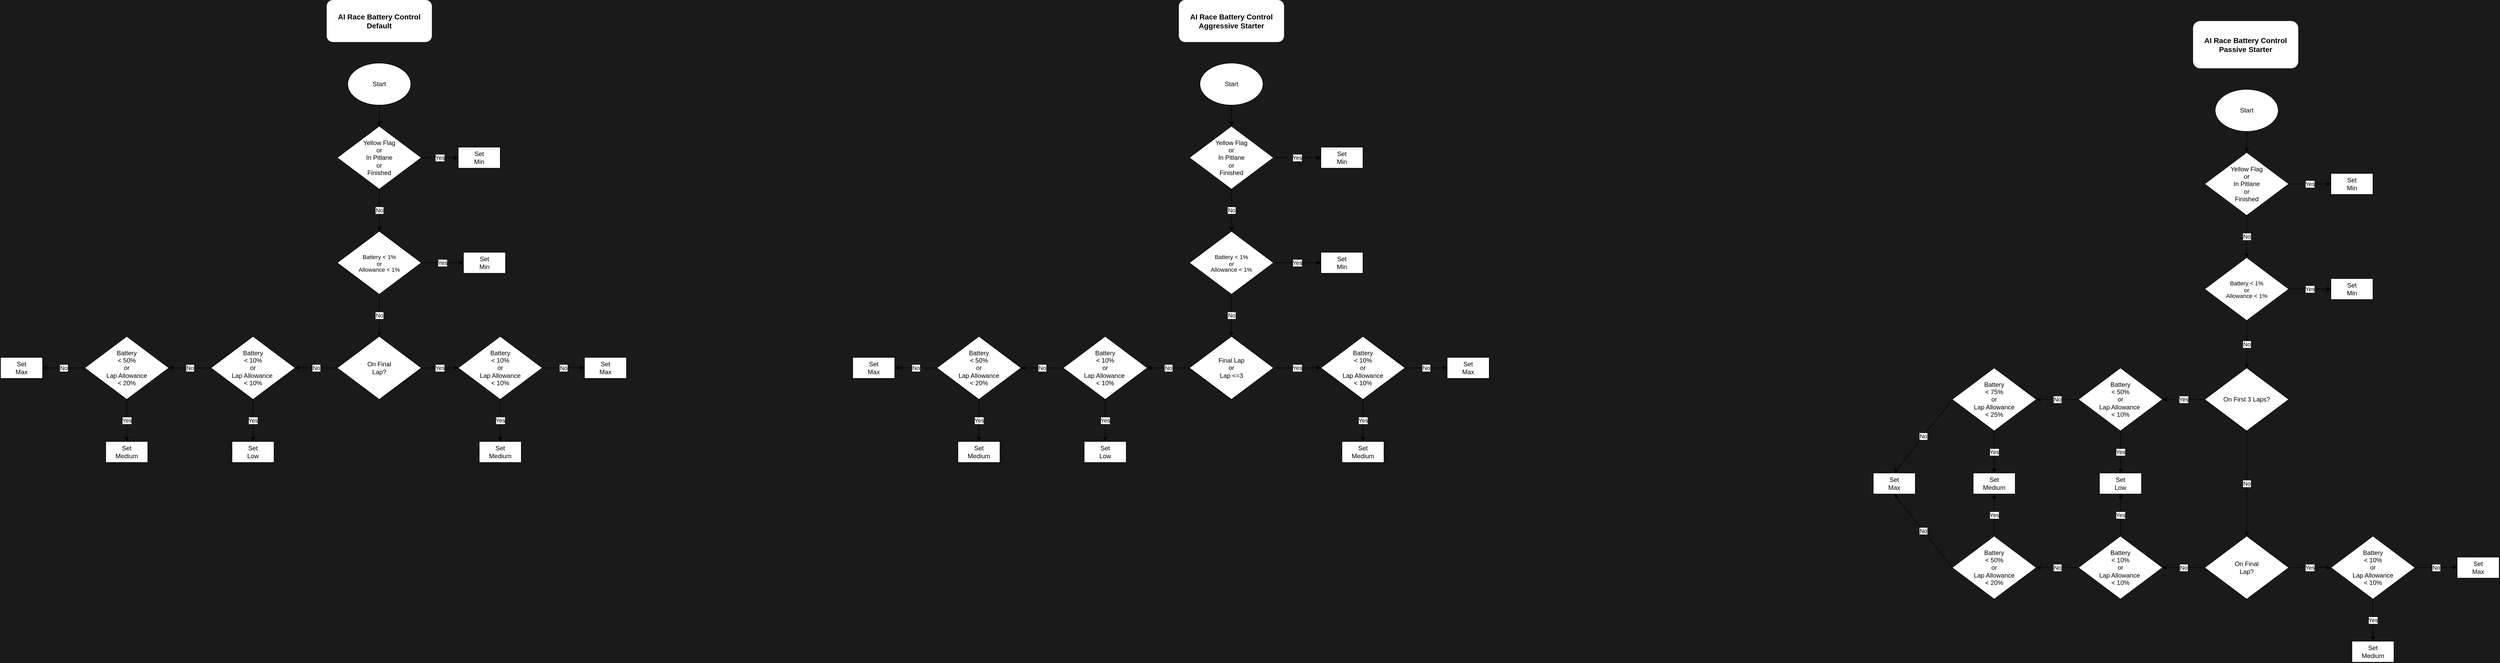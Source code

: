 <mxfile>
    <diagram id="C5RBs43oDa-KdzZeNtuy" name="Page-1">
        <mxGraphModel dx="3075" dy="1355" grid="1" gridSize="10" guides="1" tooltips="1" connect="1" arrows="1" fold="1" page="0" pageScale="1" pageWidth="1169" pageHeight="827" background="#1A1A1A" math="0" shadow="0">
            <root>
                <mxCell id="WIyWlLk6GJQsqaUBKTNV-0"/>
                <mxCell id="WIyWlLk6GJQsqaUBKTNV-1" parent="WIyWlLk6GJQsqaUBKTNV-0"/>
                <mxCell id="2lRlpsGCmLpTugyDsQbw-4" value="Yes" style="edgeStyle=orthogonalEdgeStyle;rounded=0;orthogonalLoop=1;jettySize=auto;html=1;" parent="WIyWlLk6GJQsqaUBKTNV-1" source="2lRlpsGCmLpTugyDsQbw-0" target="2lRlpsGCmLpTugyDsQbw-3" edge="1">
                    <mxGeometry relative="1" as="geometry"/>
                </mxCell>
                <mxCell id="2lRlpsGCmLpTugyDsQbw-6" value="No" style="edgeStyle=orthogonalEdgeStyle;rounded=0;orthogonalLoop=1;jettySize=auto;html=1;entryX=0.5;entryY=0;entryDx=0;entryDy=0;verticalAlign=middle;" parent="WIyWlLk6GJQsqaUBKTNV-1" source="2lRlpsGCmLpTugyDsQbw-0" target="12" edge="1">
                    <mxGeometry relative="1" as="geometry"/>
                </mxCell>
                <mxCell id="2lRlpsGCmLpTugyDsQbw-0" value="Yellow Flag&lt;div&gt;or&lt;/div&gt;&lt;div&gt;In Pitlane&lt;/div&gt;&lt;div&gt;or&lt;/div&gt;&lt;div&gt;Finished&lt;/div&gt;" style="rhombus;whiteSpace=wrap;html=1;" parent="WIyWlLk6GJQsqaUBKTNV-1" vertex="1">
                    <mxGeometry x="-710" y="220" width="160" height="120" as="geometry"/>
                </mxCell>
                <mxCell id="2lRlpsGCmLpTugyDsQbw-1" value="AI Race Battery Control&lt;div style=&quot;font-size: 14px;&quot;&gt;Default&lt;/div&gt;" style="text;html=1;align=center;verticalAlign=middle;whiteSpace=wrap;rounded=1;fontStyle=1;fontSize=14;horizontal=1;fillColor=default;glass=0;shadow=0;" parent="WIyWlLk6GJQsqaUBKTNV-1" vertex="1">
                    <mxGeometry x="-730" y="-20" width="200" height="80" as="geometry"/>
                </mxCell>
                <mxCell id="2lRlpsGCmLpTugyDsQbw-3" value="Set&lt;div&gt;Min&lt;/div&gt;" style="whiteSpace=wrap;html=1;" parent="WIyWlLk6GJQsqaUBKTNV-1" vertex="1">
                    <mxGeometry x="-480" y="260" width="80" height="40" as="geometry"/>
                </mxCell>
                <mxCell id="18" value="No" style="edgeStyle=none;html=1;exitX=0;exitY=0.5;exitDx=0;exitDy=0;entryX=1;entryY=0.5;entryDx=0;entryDy=0;fontSize=11;" edge="1" parent="WIyWlLk6GJQsqaUBKTNV-1" source="2lRlpsGCmLpTugyDsQbw-5" target="2lRlpsGCmLpTugyDsQbw-19">
                    <mxGeometry relative="1" as="geometry">
                        <mxPoint x="-770" y="680" as="targetPoint"/>
                    </mxGeometry>
                </mxCell>
                <mxCell id="20" value="Yes" style="edgeStyle=none;html=1;exitX=1;exitY=0.5;exitDx=0;exitDy=0;entryX=0;entryY=0.5;entryDx=0;entryDy=0;fontSize=11;" edge="1" parent="WIyWlLk6GJQsqaUBKTNV-1" source="2lRlpsGCmLpTugyDsQbw-5" target="2lRlpsGCmLpTugyDsQbw-11">
                    <mxGeometry relative="1" as="geometry"/>
                </mxCell>
                <mxCell id="2lRlpsGCmLpTugyDsQbw-5" value="On Final&lt;div&gt;Lap?&lt;/div&gt;" style="rhombus;whiteSpace=wrap;html=1;" parent="WIyWlLk6GJQsqaUBKTNV-1" vertex="1">
                    <mxGeometry x="-710" y="620" width="160" height="120" as="geometry"/>
                </mxCell>
                <mxCell id="2lRlpsGCmLpTugyDsQbw-14" value="Yes" style="edgeStyle=orthogonalEdgeStyle;rounded=0;orthogonalLoop=1;jettySize=auto;html=1;" parent="WIyWlLk6GJQsqaUBKTNV-1" source="2lRlpsGCmLpTugyDsQbw-11" target="2lRlpsGCmLpTugyDsQbw-13" edge="1">
                    <mxGeometry relative="1" as="geometry">
                        <mxPoint as="offset"/>
                    </mxGeometry>
                </mxCell>
                <mxCell id="2lRlpsGCmLpTugyDsQbw-16" value="No" style="edgeStyle=orthogonalEdgeStyle;rounded=0;orthogonalLoop=1;jettySize=auto;html=1;" parent="WIyWlLk6GJQsqaUBKTNV-1" source="2lRlpsGCmLpTugyDsQbw-11" target="2lRlpsGCmLpTugyDsQbw-15" edge="1">
                    <mxGeometry relative="1" as="geometry"/>
                </mxCell>
                <mxCell id="2lRlpsGCmLpTugyDsQbw-11" value="Battery&lt;div&gt;&amp;lt; 10%&lt;/div&gt;&lt;div&gt;or&lt;/div&gt;&lt;div&gt;Lap Allowance&lt;/div&gt;&lt;div&gt;&amp;lt; 10%&lt;/div&gt;" style="rhombus;whiteSpace=wrap;html=1;" parent="WIyWlLk6GJQsqaUBKTNV-1" vertex="1">
                    <mxGeometry x="-480" y="620" width="160" height="120" as="geometry"/>
                </mxCell>
                <mxCell id="2lRlpsGCmLpTugyDsQbw-13" value="Set&lt;div&gt;Medium&lt;/div&gt;" style="whiteSpace=wrap;html=1;" parent="WIyWlLk6GJQsqaUBKTNV-1" vertex="1">
                    <mxGeometry x="-440" y="820" width="80" height="40" as="geometry"/>
                </mxCell>
                <mxCell id="2lRlpsGCmLpTugyDsQbw-15" value="Set&lt;div&gt;Max&lt;/div&gt;" style="whiteSpace=wrap;html=1;" parent="WIyWlLk6GJQsqaUBKTNV-1" vertex="1">
                    <mxGeometry x="-240" y="660" width="80" height="40" as="geometry"/>
                </mxCell>
                <mxCell id="2lRlpsGCmLpTugyDsQbw-17" value="Yes" style="edgeStyle=orthogonalEdgeStyle;rounded=0;orthogonalLoop=1;jettySize=auto;html=1;exitX=0.5;exitY=1;exitDx=0;exitDy=0;" parent="WIyWlLk6GJQsqaUBKTNV-1" source="2lRlpsGCmLpTugyDsQbw-19" target="2lRlpsGCmLpTugyDsQbw-20" edge="1">
                    <mxGeometry relative="1" as="geometry">
                        <mxPoint x="-870" y="740" as="sourcePoint"/>
                    </mxGeometry>
                </mxCell>
                <mxCell id="2lRlpsGCmLpTugyDsQbw-18" value="No" style="edgeStyle=orthogonalEdgeStyle;rounded=0;orthogonalLoop=1;jettySize=auto;html=1;" parent="WIyWlLk6GJQsqaUBKTNV-1" source="2lRlpsGCmLpTugyDsQbw-19" target="2lRlpsGCmLpTugyDsQbw-23" edge="1">
                    <mxGeometry relative="1" as="geometry"/>
                </mxCell>
                <mxCell id="2lRlpsGCmLpTugyDsQbw-19" value="Battery&lt;div&gt;&amp;lt; 10%&lt;/div&gt;&lt;div&gt;or&lt;/div&gt;&lt;div&gt;Lap Allowance&amp;nbsp;&lt;/div&gt;&lt;div&gt;&amp;lt; 10%&lt;/div&gt;" style="rhombus;whiteSpace=wrap;html=1;" parent="WIyWlLk6GJQsqaUBKTNV-1" vertex="1">
                    <mxGeometry x="-950" y="620" width="160" height="120" as="geometry"/>
                </mxCell>
                <mxCell id="2lRlpsGCmLpTugyDsQbw-20" value="Set&lt;div&gt;Low&lt;/div&gt;" style="whiteSpace=wrap;html=1;" parent="WIyWlLk6GJQsqaUBKTNV-1" vertex="1">
                    <mxGeometry x="-910" y="820" width="80" height="40" as="geometry"/>
                </mxCell>
                <mxCell id="2lRlpsGCmLpTugyDsQbw-21" value="Yes" style="edgeStyle=orthogonalEdgeStyle;rounded=0;orthogonalLoop=1;jettySize=auto;html=1;" parent="WIyWlLk6GJQsqaUBKTNV-1" source="2lRlpsGCmLpTugyDsQbw-23" target="2lRlpsGCmLpTugyDsQbw-24" edge="1">
                    <mxGeometry relative="1" as="geometry"/>
                </mxCell>
                <mxCell id="2lRlpsGCmLpTugyDsQbw-22" value="No" style="edgeStyle=orthogonalEdgeStyle;rounded=0;orthogonalLoop=1;jettySize=auto;html=1;" parent="WIyWlLk6GJQsqaUBKTNV-1" source="2lRlpsGCmLpTugyDsQbw-23" target="2lRlpsGCmLpTugyDsQbw-25" edge="1">
                    <mxGeometry relative="1" as="geometry"/>
                </mxCell>
                <mxCell id="2lRlpsGCmLpTugyDsQbw-23" value="Battery&lt;div&gt;&amp;lt; 50%&lt;/div&gt;&lt;div&gt;or&lt;/div&gt;&lt;div&gt;Lap Allowance&lt;/div&gt;&lt;div&gt;&amp;lt; 20%&lt;/div&gt;" style="rhombus;whiteSpace=wrap;html=1;" parent="WIyWlLk6GJQsqaUBKTNV-1" vertex="1">
                    <mxGeometry x="-1190" y="620" width="160" height="120" as="geometry"/>
                </mxCell>
                <mxCell id="2lRlpsGCmLpTugyDsQbw-24" value="Set&lt;div&gt;Medium&lt;/div&gt;" style="whiteSpace=wrap;html=1;" parent="WIyWlLk6GJQsqaUBKTNV-1" vertex="1">
                    <mxGeometry x="-1150" y="820" width="80" height="40" as="geometry"/>
                </mxCell>
                <mxCell id="2lRlpsGCmLpTugyDsQbw-25" value="Set&lt;div&gt;Max&lt;/div&gt;" style="whiteSpace=wrap;html=1;" parent="WIyWlLk6GJQsqaUBKTNV-1" vertex="1">
                    <mxGeometry x="-1350" y="660" width="80" height="40" as="geometry"/>
                </mxCell>
                <mxCell id="2lRlpsGCmLpTugyDsQbw-28" style="edgeStyle=orthogonalEdgeStyle;rounded=0;orthogonalLoop=1;jettySize=auto;html=1;exitX=0.5;exitY=1;exitDx=0;exitDy=0;entryX=0.5;entryY=0;entryDx=0;entryDy=0;" parent="WIyWlLk6GJQsqaUBKTNV-1" source="2lRlpsGCmLpTugyDsQbw-27" target="2lRlpsGCmLpTugyDsQbw-0" edge="1">
                    <mxGeometry relative="1" as="geometry"/>
                </mxCell>
                <mxCell id="2lRlpsGCmLpTugyDsQbw-27" value="Start" style="ellipse;whiteSpace=wrap;html=1;" parent="WIyWlLk6GJQsqaUBKTNV-1" vertex="1">
                    <mxGeometry x="-690" y="100" width="120" height="80" as="geometry"/>
                </mxCell>
                <mxCell id="2lRlpsGCmLpTugyDsQbw-32" value="AI Race Battery Control&lt;div style=&quot;font-size: 14px;&quot;&gt;Aggressive Starter&lt;/div&gt;" style="text;html=1;align=center;verticalAlign=middle;whiteSpace=wrap;rounded=1;fontStyle=1;fontSize=14;horizontal=1;fillColor=default;" parent="WIyWlLk6GJQsqaUBKTNV-1" vertex="1">
                    <mxGeometry x="890" y="-20" width="200" height="80" as="geometry"/>
                </mxCell>
                <mxCell id="2lRlpsGCmLpTugyDsQbw-60" value="AI Race Battery Control&lt;div style=&quot;font-size: 14px;&quot;&gt;Passive Starter&lt;/div&gt;" style="text;html=1;align=center;verticalAlign=middle;whiteSpace=wrap;rounded=1;fontStyle=1;fontSize=14;horizontal=1;fillColor=default;" parent="WIyWlLk6GJQsqaUBKTNV-1" vertex="1">
                    <mxGeometry x="2818" y="20" width="200" height="90" as="geometry"/>
                </mxCell>
                <mxCell id="13" value="No" style="edgeStyle=none;html=1;exitX=0.5;exitY=1;exitDx=0;exitDy=0;entryX=0.5;entryY=0;entryDx=0;entryDy=0;fontSize=11;" edge="1" parent="WIyWlLk6GJQsqaUBKTNV-1" source="12" target="2lRlpsGCmLpTugyDsQbw-5">
                    <mxGeometry relative="1" as="geometry"/>
                </mxCell>
                <mxCell id="17" value="Yes" style="edgeStyle=none;html=1;fontSize=11;entryX=0;entryY=0.5;entryDx=0;entryDy=0;" edge="1" parent="WIyWlLk6GJQsqaUBKTNV-1" source="12" target="16">
                    <mxGeometry relative="1" as="geometry">
                        <mxPoint x="-490" y="480" as="targetPoint"/>
                    </mxGeometry>
                </mxCell>
                <mxCell id="12" value="&lt;font style=&quot;font-size: 11px;&quot;&gt;Battery&amp;nbsp;&lt;span style=&quot;background-color: initial;&quot;&gt;&amp;lt; 1%&lt;/span&gt;&lt;br&gt;&lt;/font&gt;&lt;div style=&quot;line-height: 100%; font-size: 11px;&quot;&gt;&lt;font style=&quot;font-size: 11px;&quot;&gt;or&lt;/font&gt;&lt;/div&gt;&lt;div style=&quot;line-height: 100%; font-size: 11px;&quot;&gt;&lt;font style=&quot;font-size: 11px;&quot;&gt;Allowance&amp;nbsp;&lt;span style=&quot;background-color: initial;&quot;&gt;&amp;lt; 1%&lt;/span&gt;&lt;/font&gt;&lt;/div&gt;" style="rhombus;whiteSpace=wrap;html=1;spacing=0;" vertex="1" parent="WIyWlLk6GJQsqaUBKTNV-1">
                    <mxGeometry x="-710" y="420" width="160" height="120" as="geometry"/>
                </mxCell>
                <mxCell id="16" value="Set &lt;br&gt;Min" style="whiteSpace=wrap;html=1;spacing=0;" vertex="1" parent="WIyWlLk6GJQsqaUBKTNV-1">
                    <mxGeometry x="-470" y="460" width="80" height="40" as="geometry"/>
                </mxCell>
                <mxCell id="21" value="Yes" style="edgeStyle=orthogonalEdgeStyle;rounded=0;orthogonalLoop=1;jettySize=auto;html=1;" edge="1" parent="WIyWlLk6GJQsqaUBKTNV-1" source="23" target="24">
                    <mxGeometry relative="1" as="geometry"/>
                </mxCell>
                <mxCell id="22" value="No" style="edgeStyle=orthogonalEdgeStyle;rounded=0;orthogonalLoop=1;jettySize=auto;html=1;entryX=0.5;entryY=0;entryDx=0;entryDy=0;verticalAlign=middle;" edge="1" parent="WIyWlLk6GJQsqaUBKTNV-1" source="23" target="46">
                    <mxGeometry relative="1" as="geometry"/>
                </mxCell>
                <mxCell id="23" value="Yellow Flag&lt;div&gt;or&lt;/div&gt;&lt;div&gt;In Pitlane&lt;/div&gt;&lt;div&gt;or&lt;/div&gt;&lt;div&gt;Finished&lt;/div&gt;" style="rhombus;whiteSpace=wrap;html=1;" vertex="1" parent="WIyWlLk6GJQsqaUBKTNV-1">
                    <mxGeometry x="910" y="220" width="160" height="120" as="geometry"/>
                </mxCell>
                <mxCell id="24" value="Set&lt;div&gt;Min&lt;/div&gt;" style="whiteSpace=wrap;html=1;" vertex="1" parent="WIyWlLk6GJQsqaUBKTNV-1">
                    <mxGeometry x="1160" y="260" width="80" height="40" as="geometry"/>
                </mxCell>
                <mxCell id="25" value="No" style="edgeStyle=none;html=1;exitX=0;exitY=0.5;exitDx=0;exitDy=0;entryX=1;entryY=0.5;entryDx=0;entryDy=0;fontSize=11;" edge="1" parent="WIyWlLk6GJQsqaUBKTNV-1" source="27" target="35">
                    <mxGeometry relative="1" as="geometry">
                        <mxPoint x="850" y="680" as="targetPoint"/>
                    </mxGeometry>
                </mxCell>
                <mxCell id="26" value="Yes" style="edgeStyle=none;html=1;exitX=1;exitY=0.5;exitDx=0;exitDy=0;entryX=0;entryY=0.5;entryDx=0;entryDy=0;fontSize=11;" edge="1" parent="WIyWlLk6GJQsqaUBKTNV-1" source="27" target="30">
                    <mxGeometry relative="1" as="geometry"/>
                </mxCell>
                <mxCell id="27" value="Final&amp;nbsp;&lt;span style=&quot;background-color: initial;&quot;&gt;Lap&lt;br&gt;&lt;/span&gt;or&lt;br&gt;Lap &amp;lt;=3" style="rhombus;whiteSpace=wrap;html=1;" vertex="1" parent="WIyWlLk6GJQsqaUBKTNV-1">
                    <mxGeometry x="910" y="620" width="160" height="120" as="geometry"/>
                </mxCell>
                <mxCell id="28" value="Yes" style="edgeStyle=orthogonalEdgeStyle;rounded=0;orthogonalLoop=1;jettySize=auto;html=1;" edge="1" parent="WIyWlLk6GJQsqaUBKTNV-1" source="30" target="31">
                    <mxGeometry relative="1" as="geometry">
                        <mxPoint as="offset"/>
                    </mxGeometry>
                </mxCell>
                <mxCell id="29" value="No" style="edgeStyle=orthogonalEdgeStyle;rounded=0;orthogonalLoop=1;jettySize=auto;html=1;" edge="1" parent="WIyWlLk6GJQsqaUBKTNV-1" source="30" target="32">
                    <mxGeometry relative="1" as="geometry"/>
                </mxCell>
                <mxCell id="30" value="Battery&lt;div&gt;&amp;lt; 10%&lt;/div&gt;&lt;div&gt;or&lt;/div&gt;&lt;div&gt;Lap Allowance&lt;/div&gt;&lt;div&gt;&amp;lt; 10%&lt;/div&gt;" style="rhombus;whiteSpace=wrap;html=1;" vertex="1" parent="WIyWlLk6GJQsqaUBKTNV-1">
                    <mxGeometry x="1160" y="620" width="160" height="120" as="geometry"/>
                </mxCell>
                <mxCell id="31" value="Set&lt;div&gt;Medium&lt;/div&gt;" style="whiteSpace=wrap;html=1;" vertex="1" parent="WIyWlLk6GJQsqaUBKTNV-1">
                    <mxGeometry x="1200" y="820" width="80" height="40" as="geometry"/>
                </mxCell>
                <mxCell id="32" value="Set&lt;div&gt;Max&lt;/div&gt;" style="whiteSpace=wrap;html=1;" vertex="1" parent="WIyWlLk6GJQsqaUBKTNV-1">
                    <mxGeometry x="1400" y="660" width="80" height="40" as="geometry"/>
                </mxCell>
                <mxCell id="33" value="Yes" style="edgeStyle=orthogonalEdgeStyle;rounded=0;orthogonalLoop=1;jettySize=auto;html=1;exitX=0.5;exitY=1;exitDx=0;exitDy=0;" edge="1" parent="WIyWlLk6GJQsqaUBKTNV-1" source="35" target="36">
                    <mxGeometry relative="1" as="geometry">
                        <mxPoint x="750" y="740" as="sourcePoint"/>
                    </mxGeometry>
                </mxCell>
                <mxCell id="34" value="No" style="edgeStyle=orthogonalEdgeStyle;rounded=0;orthogonalLoop=1;jettySize=auto;html=1;" edge="1" parent="WIyWlLk6GJQsqaUBKTNV-1" source="35" target="39">
                    <mxGeometry relative="1" as="geometry"/>
                </mxCell>
                <mxCell id="35" value="Battery&lt;div&gt;&amp;lt; 10%&lt;/div&gt;&lt;div&gt;or&lt;/div&gt;&lt;div&gt;Lap Allowance&amp;nbsp;&lt;/div&gt;&lt;div&gt;&amp;lt; 10%&lt;/div&gt;" style="rhombus;whiteSpace=wrap;html=1;" vertex="1" parent="WIyWlLk6GJQsqaUBKTNV-1">
                    <mxGeometry x="670" y="620" width="160" height="120" as="geometry"/>
                </mxCell>
                <mxCell id="36" value="Set&lt;div&gt;Low&lt;/div&gt;" style="whiteSpace=wrap;html=1;" vertex="1" parent="WIyWlLk6GJQsqaUBKTNV-1">
                    <mxGeometry x="710" y="820" width="80" height="40" as="geometry"/>
                </mxCell>
                <mxCell id="37" value="Yes" style="edgeStyle=orthogonalEdgeStyle;rounded=0;orthogonalLoop=1;jettySize=auto;html=1;" edge="1" parent="WIyWlLk6GJQsqaUBKTNV-1" source="39" target="40">
                    <mxGeometry relative="1" as="geometry"/>
                </mxCell>
                <mxCell id="38" value="No" style="edgeStyle=orthogonalEdgeStyle;rounded=0;orthogonalLoop=1;jettySize=auto;html=1;" edge="1" parent="WIyWlLk6GJQsqaUBKTNV-1" source="39" target="41">
                    <mxGeometry relative="1" as="geometry"/>
                </mxCell>
                <mxCell id="39" value="Battery&lt;div&gt;&amp;lt; 50%&lt;/div&gt;&lt;div&gt;or&lt;/div&gt;&lt;div&gt;Lap Allowance&lt;/div&gt;&lt;div&gt;&amp;lt; 20%&lt;/div&gt;" style="rhombus;whiteSpace=wrap;html=1;" vertex="1" parent="WIyWlLk6GJQsqaUBKTNV-1">
                    <mxGeometry x="430" y="620" width="160" height="120" as="geometry"/>
                </mxCell>
                <mxCell id="40" value="Set&lt;div&gt;Medium&lt;/div&gt;" style="whiteSpace=wrap;html=1;" vertex="1" parent="WIyWlLk6GJQsqaUBKTNV-1">
                    <mxGeometry x="470" y="820" width="80" height="40" as="geometry"/>
                </mxCell>
                <mxCell id="41" value="Set&lt;div&gt;Max&lt;/div&gt;" style="whiteSpace=wrap;html=1;" vertex="1" parent="WIyWlLk6GJQsqaUBKTNV-1">
                    <mxGeometry x="270" y="660" width="80" height="40" as="geometry"/>
                </mxCell>
                <mxCell id="42" style="edgeStyle=orthogonalEdgeStyle;rounded=0;orthogonalLoop=1;jettySize=auto;html=1;exitX=0.5;exitY=1;exitDx=0;exitDy=0;entryX=0.5;entryY=0;entryDx=0;entryDy=0;" edge="1" parent="WIyWlLk6GJQsqaUBKTNV-1" source="43" target="23">
                    <mxGeometry relative="1" as="geometry"/>
                </mxCell>
                <mxCell id="43" value="Start" style="ellipse;whiteSpace=wrap;html=1;" vertex="1" parent="WIyWlLk6GJQsqaUBKTNV-1">
                    <mxGeometry x="930" y="100" width="120" height="80" as="geometry"/>
                </mxCell>
                <mxCell id="44" value="No" style="edgeStyle=none;html=1;exitX=0.5;exitY=1;exitDx=0;exitDy=0;entryX=0.5;entryY=0;entryDx=0;entryDy=0;fontSize=11;" edge="1" parent="WIyWlLk6GJQsqaUBKTNV-1" source="46" target="27">
                    <mxGeometry relative="1" as="geometry"/>
                </mxCell>
                <mxCell id="45" value="Yes" style="edgeStyle=none;html=1;fontSize=11;entryX=0;entryY=0.5;entryDx=0;entryDy=0;" edge="1" parent="WIyWlLk6GJQsqaUBKTNV-1" source="46" target="47">
                    <mxGeometry relative="1" as="geometry">
                        <mxPoint x="1130" y="480" as="targetPoint"/>
                    </mxGeometry>
                </mxCell>
                <mxCell id="46" value="&lt;font style=&quot;font-size: 11px;&quot;&gt;Battery&amp;nbsp;&lt;span style=&quot;background-color: initial;&quot;&gt;&amp;lt; 1%&lt;/span&gt;&lt;br&gt;&lt;/font&gt;&lt;div style=&quot;line-height: 100%; font-size: 11px;&quot;&gt;&lt;font style=&quot;font-size: 11px;&quot;&gt;or&lt;/font&gt;&lt;/div&gt;&lt;div style=&quot;line-height: 100%; font-size: 11px;&quot;&gt;&lt;font style=&quot;font-size: 11px;&quot;&gt;Allowance&amp;nbsp;&lt;span style=&quot;background-color: initial;&quot;&gt;&amp;lt; 1%&lt;/span&gt;&lt;/font&gt;&lt;/div&gt;" style="rhombus;whiteSpace=wrap;html=1;spacing=0;" vertex="1" parent="WIyWlLk6GJQsqaUBKTNV-1">
                    <mxGeometry x="910" y="420" width="160" height="120" as="geometry"/>
                </mxCell>
                <mxCell id="47" value="Set &lt;br&gt;Min" style="whiteSpace=wrap;html=1;spacing=0;" vertex="1" parent="WIyWlLk6GJQsqaUBKTNV-1">
                    <mxGeometry x="1160" y="460" width="80" height="40" as="geometry"/>
                </mxCell>
                <mxCell id="48" value="Yes" style="edgeStyle=orthogonalEdgeStyle;rounded=0;orthogonalLoop=1;jettySize=auto;html=1;" edge="1" parent="WIyWlLk6GJQsqaUBKTNV-1" source="50" target="51">
                    <mxGeometry relative="1" as="geometry"/>
                </mxCell>
                <mxCell id="49" value="No" style="edgeStyle=orthogonalEdgeStyle;rounded=0;orthogonalLoop=1;jettySize=auto;html=1;entryX=0.5;entryY=0;entryDx=0;entryDy=0;verticalAlign=middle;" edge="1" parent="WIyWlLk6GJQsqaUBKTNV-1" source="50" target="73">
                    <mxGeometry relative="1" as="geometry"/>
                </mxCell>
                <mxCell id="50" value="Yellow Flag&lt;div&gt;or&lt;/div&gt;&lt;div&gt;In Pitlane&lt;/div&gt;&lt;div&gt;or&lt;/div&gt;&lt;div&gt;Finished&lt;/div&gt;" style="rhombus;whiteSpace=wrap;html=1;" vertex="1" parent="WIyWlLk6GJQsqaUBKTNV-1">
                    <mxGeometry x="2840" y="270" width="160" height="120" as="geometry"/>
                </mxCell>
                <mxCell id="51" value="Set&lt;div&gt;Min&lt;/div&gt;" style="whiteSpace=wrap;html=1;" vertex="1" parent="WIyWlLk6GJQsqaUBKTNV-1">
                    <mxGeometry x="3080" y="310" width="80" height="40" as="geometry"/>
                </mxCell>
                <mxCell id="52" value="No" style="edgeStyle=none;html=1;exitX=0;exitY=0.5;exitDx=0;exitDy=0;entryX=1;entryY=0.5;entryDx=0;entryDy=0;fontSize=11;" edge="1" parent="WIyWlLk6GJQsqaUBKTNV-1" source="54" target="62">
                    <mxGeometry relative="1" as="geometry">
                        <mxPoint x="2780" y="1060" as="targetPoint"/>
                    </mxGeometry>
                </mxCell>
                <mxCell id="53" value="Yes" style="edgeStyle=none;html=1;exitX=1;exitY=0.5;exitDx=0;exitDy=0;entryX=0;entryY=0.5;entryDx=0;entryDy=0;fontSize=11;" edge="1" parent="WIyWlLk6GJQsqaUBKTNV-1" source="54" target="57">
                    <mxGeometry relative="1" as="geometry"/>
                </mxCell>
                <mxCell id="54" value="On Final&lt;div&gt;Lap?&lt;/div&gt;" style="rhombus;whiteSpace=wrap;html=1;" vertex="1" parent="WIyWlLk6GJQsqaUBKTNV-1">
                    <mxGeometry x="2840" y="1000" width="160" height="120" as="geometry"/>
                </mxCell>
                <mxCell id="55" value="Yes" style="edgeStyle=orthogonalEdgeStyle;rounded=0;orthogonalLoop=1;jettySize=auto;html=1;" edge="1" parent="WIyWlLk6GJQsqaUBKTNV-1" source="57" target="58">
                    <mxGeometry relative="1" as="geometry">
                        <mxPoint as="offset"/>
                    </mxGeometry>
                </mxCell>
                <mxCell id="56" value="No" style="edgeStyle=orthogonalEdgeStyle;rounded=0;orthogonalLoop=1;jettySize=auto;html=1;" edge="1" parent="WIyWlLk6GJQsqaUBKTNV-1" source="57" target="59">
                    <mxGeometry relative="1" as="geometry"/>
                </mxCell>
                <mxCell id="57" value="Battery&lt;div&gt;&amp;lt; 10%&lt;/div&gt;&lt;div&gt;or&lt;/div&gt;&lt;div&gt;Lap Allowance&lt;/div&gt;&lt;div&gt;&amp;lt; 10%&lt;/div&gt;" style="rhombus;whiteSpace=wrap;html=1;" vertex="1" parent="WIyWlLk6GJQsqaUBKTNV-1">
                    <mxGeometry x="3080" y="1000" width="160" height="120" as="geometry"/>
                </mxCell>
                <mxCell id="58" value="Set&lt;div&gt;Medium&lt;/div&gt;" style="whiteSpace=wrap;html=1;" vertex="1" parent="WIyWlLk6GJQsqaUBKTNV-1">
                    <mxGeometry x="3120" y="1200" width="80" height="40" as="geometry"/>
                </mxCell>
                <mxCell id="59" value="Set&lt;div&gt;Max&lt;/div&gt;" style="whiteSpace=wrap;html=1;" vertex="1" parent="WIyWlLk6GJQsqaUBKTNV-1">
                    <mxGeometry x="3320" y="1040" width="80" height="40" as="geometry"/>
                </mxCell>
                <mxCell id="61" value="No" style="edgeStyle=orthogonalEdgeStyle;rounded=0;orthogonalLoop=1;jettySize=auto;html=1;" edge="1" parent="WIyWlLk6GJQsqaUBKTNV-1" source="62" target="66">
                    <mxGeometry relative="1" as="geometry"/>
                </mxCell>
                <mxCell id="89" value="Yes" style="edgeStyle=none;html=1;exitX=0.5;exitY=0;exitDx=0;exitDy=0;entryX=0.5;entryY=1;entryDx=0;entryDy=0;fontSize=11;" edge="1" parent="WIyWlLk6GJQsqaUBKTNV-1" source="62" target="80">
                    <mxGeometry relative="1" as="geometry"/>
                </mxCell>
                <mxCell id="62" value="Battery&lt;div&gt;&amp;lt; 10%&lt;/div&gt;&lt;div&gt;or&lt;/div&gt;&lt;div&gt;Lap Allowance&amp;nbsp;&lt;/div&gt;&lt;div&gt;&amp;lt; 10%&lt;/div&gt;" style="rhombus;whiteSpace=wrap;html=1;" vertex="1" parent="WIyWlLk6GJQsqaUBKTNV-1">
                    <mxGeometry x="2600" y="1000" width="160" height="120" as="geometry"/>
                </mxCell>
                <mxCell id="90" value="Yes" style="edgeStyle=none;html=1;exitX=0.5;exitY=0;exitDx=0;exitDy=0;entryX=0.5;entryY=1;entryDx=0;entryDy=0;fontSize=11;" edge="1" parent="WIyWlLk6GJQsqaUBKTNV-1" source="66" target="84">
                    <mxGeometry relative="1" as="geometry"/>
                </mxCell>
                <mxCell id="94" value="No" style="edgeStyle=none;html=1;exitX=0;exitY=0.5;exitDx=0;exitDy=0;entryX=0.5;entryY=1;entryDx=0;entryDy=0;fontSize=11;" edge="1" parent="WIyWlLk6GJQsqaUBKTNV-1" source="66" target="68">
                    <mxGeometry relative="1" as="geometry"/>
                </mxCell>
                <mxCell id="66" value="Battery&lt;div&gt;&amp;lt; 50%&lt;/div&gt;&lt;div&gt;or&lt;/div&gt;&lt;div&gt;Lap Allowance&lt;/div&gt;&lt;div&gt;&amp;lt; 20%&lt;/div&gt;" style="rhombus;whiteSpace=wrap;html=1;" vertex="1" parent="WIyWlLk6GJQsqaUBKTNV-1">
                    <mxGeometry x="2360" y="1000" width="160" height="120" as="geometry"/>
                </mxCell>
                <mxCell id="68" value="Set&lt;div&gt;Max&lt;/div&gt;" style="whiteSpace=wrap;html=1;" vertex="1" parent="WIyWlLk6GJQsqaUBKTNV-1">
                    <mxGeometry x="2210" y="880" width="80" height="40" as="geometry"/>
                </mxCell>
                <mxCell id="69" style="edgeStyle=orthogonalEdgeStyle;rounded=0;orthogonalLoop=1;jettySize=auto;html=1;exitX=0.5;exitY=1;exitDx=0;exitDy=0;entryX=0.5;entryY=0;entryDx=0;entryDy=0;" edge="1" parent="WIyWlLk6GJQsqaUBKTNV-1" source="70" target="50">
                    <mxGeometry relative="1" as="geometry"/>
                </mxCell>
                <mxCell id="70" value="Start" style="ellipse;whiteSpace=wrap;html=1;" vertex="1" parent="WIyWlLk6GJQsqaUBKTNV-1">
                    <mxGeometry x="2860" y="150" width="120" height="80" as="geometry"/>
                </mxCell>
                <mxCell id="72" value="Yes" style="edgeStyle=none;html=1;fontSize=11;entryX=0;entryY=0.5;entryDx=0;entryDy=0;" edge="1" parent="WIyWlLk6GJQsqaUBKTNV-1" source="73" target="74">
                    <mxGeometry relative="1" as="geometry">
                        <mxPoint x="3060" y="530" as="targetPoint"/>
                    </mxGeometry>
                </mxCell>
                <mxCell id="86" value="No" style="edgeStyle=none;html=1;exitX=0.5;exitY=1;exitDx=0;exitDy=0;entryX=0.5;entryY=0;entryDx=0;entryDy=0;fontSize=11;" edge="1" parent="WIyWlLk6GJQsqaUBKTNV-1" source="73" target="76">
                    <mxGeometry relative="1" as="geometry"/>
                </mxCell>
                <mxCell id="73" value="&lt;font style=&quot;font-size: 11px;&quot;&gt;Battery&amp;nbsp;&lt;span style=&quot;background-color: initial;&quot;&gt;&amp;lt; 1%&lt;/span&gt;&lt;br&gt;&lt;/font&gt;&lt;div style=&quot;line-height: 100%; font-size: 11px;&quot;&gt;&lt;font style=&quot;font-size: 11px;&quot;&gt;or&lt;/font&gt;&lt;/div&gt;&lt;div style=&quot;line-height: 100%; font-size: 11px;&quot;&gt;&lt;font style=&quot;font-size: 11px;&quot;&gt;Allowance&amp;nbsp;&lt;span style=&quot;background-color: initial;&quot;&gt;&amp;lt; 1%&lt;/span&gt;&lt;/font&gt;&lt;/div&gt;" style="rhombus;whiteSpace=wrap;html=1;spacing=0;" vertex="1" parent="WIyWlLk6GJQsqaUBKTNV-1">
                    <mxGeometry x="2840" y="470" width="160" height="120" as="geometry"/>
                </mxCell>
                <mxCell id="74" value="Set &lt;br&gt;Min" style="whiteSpace=wrap;html=1;spacing=0;" vertex="1" parent="WIyWlLk6GJQsqaUBKTNV-1">
                    <mxGeometry x="3080" y="510" width="80" height="40" as="geometry"/>
                </mxCell>
                <mxCell id="75" value="Yes" style="edgeStyle=none;html=1;exitX=0;exitY=0.5;exitDx=0;exitDy=0;entryX=1;entryY=0.5;entryDx=0;entryDy=0;fontSize=11;" edge="1" parent="WIyWlLk6GJQsqaUBKTNV-1" source="76" target="79">
                    <mxGeometry relative="1" as="geometry">
                        <mxPoint x="2780" y="740" as="targetPoint"/>
                    </mxGeometry>
                </mxCell>
                <mxCell id="87" value="No" style="edgeStyle=none;html=1;exitX=0.5;exitY=1;exitDx=0;exitDy=0;entryX=0.5;entryY=0;entryDx=0;entryDy=0;fontSize=11;" edge="1" parent="WIyWlLk6GJQsqaUBKTNV-1" source="76" target="54">
                    <mxGeometry relative="1" as="geometry"/>
                </mxCell>
                <mxCell id="76" value="On First 3 Laps&lt;span style=&quot;background-color: initial;&quot;&gt;?&lt;/span&gt;" style="rhombus;whiteSpace=wrap;html=1;" vertex="1" parent="WIyWlLk6GJQsqaUBKTNV-1">
                    <mxGeometry x="2840" y="680" width="160" height="120" as="geometry"/>
                </mxCell>
                <mxCell id="78" value="No" style="edgeStyle=orthogonalEdgeStyle;rounded=0;orthogonalLoop=1;jettySize=auto;html=1;" edge="1" parent="WIyWlLk6GJQsqaUBKTNV-1" source="79" target="83">
                    <mxGeometry relative="1" as="geometry"/>
                </mxCell>
                <mxCell id="88" value="Yes" style="edgeStyle=none;html=1;exitX=0.5;exitY=1;exitDx=0;exitDy=0;entryX=0.5;entryY=0;entryDx=0;entryDy=0;fontSize=11;" edge="1" parent="WIyWlLk6GJQsqaUBKTNV-1" source="79" target="80">
                    <mxGeometry relative="1" as="geometry"/>
                </mxCell>
                <mxCell id="79" value="Battery&lt;div&gt;&amp;lt; 50%&lt;/div&gt;&lt;div&gt;or&lt;/div&gt;&lt;div&gt;Lap Allowance&amp;nbsp;&lt;/div&gt;&lt;div&gt;&amp;lt; 10%&lt;/div&gt;" style="rhombus;whiteSpace=wrap;html=1;" vertex="1" parent="WIyWlLk6GJQsqaUBKTNV-1">
                    <mxGeometry x="2600" y="680" width="160" height="120" as="geometry"/>
                </mxCell>
                <mxCell id="80" value="Set&lt;div&gt;Low&lt;/div&gt;" style="whiteSpace=wrap;html=1;" vertex="1" parent="WIyWlLk6GJQsqaUBKTNV-1">
                    <mxGeometry x="2640" y="880" width="80" height="40" as="geometry"/>
                </mxCell>
                <mxCell id="81" value="Yes" style="edgeStyle=orthogonalEdgeStyle;rounded=0;orthogonalLoop=1;jettySize=auto;html=1;" edge="1" parent="WIyWlLk6GJQsqaUBKTNV-1" source="83" target="84">
                    <mxGeometry relative="1" as="geometry"/>
                </mxCell>
                <mxCell id="91" value="No" style="edgeStyle=none;html=1;exitX=0;exitY=0.5;exitDx=0;exitDy=0;entryX=0.5;entryY=0;entryDx=0;entryDy=0;fontSize=11;" edge="1" parent="WIyWlLk6GJQsqaUBKTNV-1" source="83" target="68">
                    <mxGeometry relative="1" as="geometry"/>
                </mxCell>
                <mxCell id="83" value="Battery&lt;div&gt;&amp;lt; 75%&lt;/div&gt;&lt;div&gt;or&lt;/div&gt;&lt;div&gt;Lap Allowance&lt;/div&gt;&lt;div&gt;&amp;lt; 25%&lt;/div&gt;" style="rhombus;whiteSpace=wrap;html=1;" vertex="1" parent="WIyWlLk6GJQsqaUBKTNV-1">
                    <mxGeometry x="2360" y="680" width="160" height="120" as="geometry"/>
                </mxCell>
                <mxCell id="84" value="Set&lt;div&gt;Medium&lt;/div&gt;" style="whiteSpace=wrap;html=1;" vertex="1" parent="WIyWlLk6GJQsqaUBKTNV-1">
                    <mxGeometry x="2400" y="880" width="80" height="40" as="geometry"/>
                </mxCell>
            </root>
        </mxGraphModel>
    </diagram>
</mxfile>